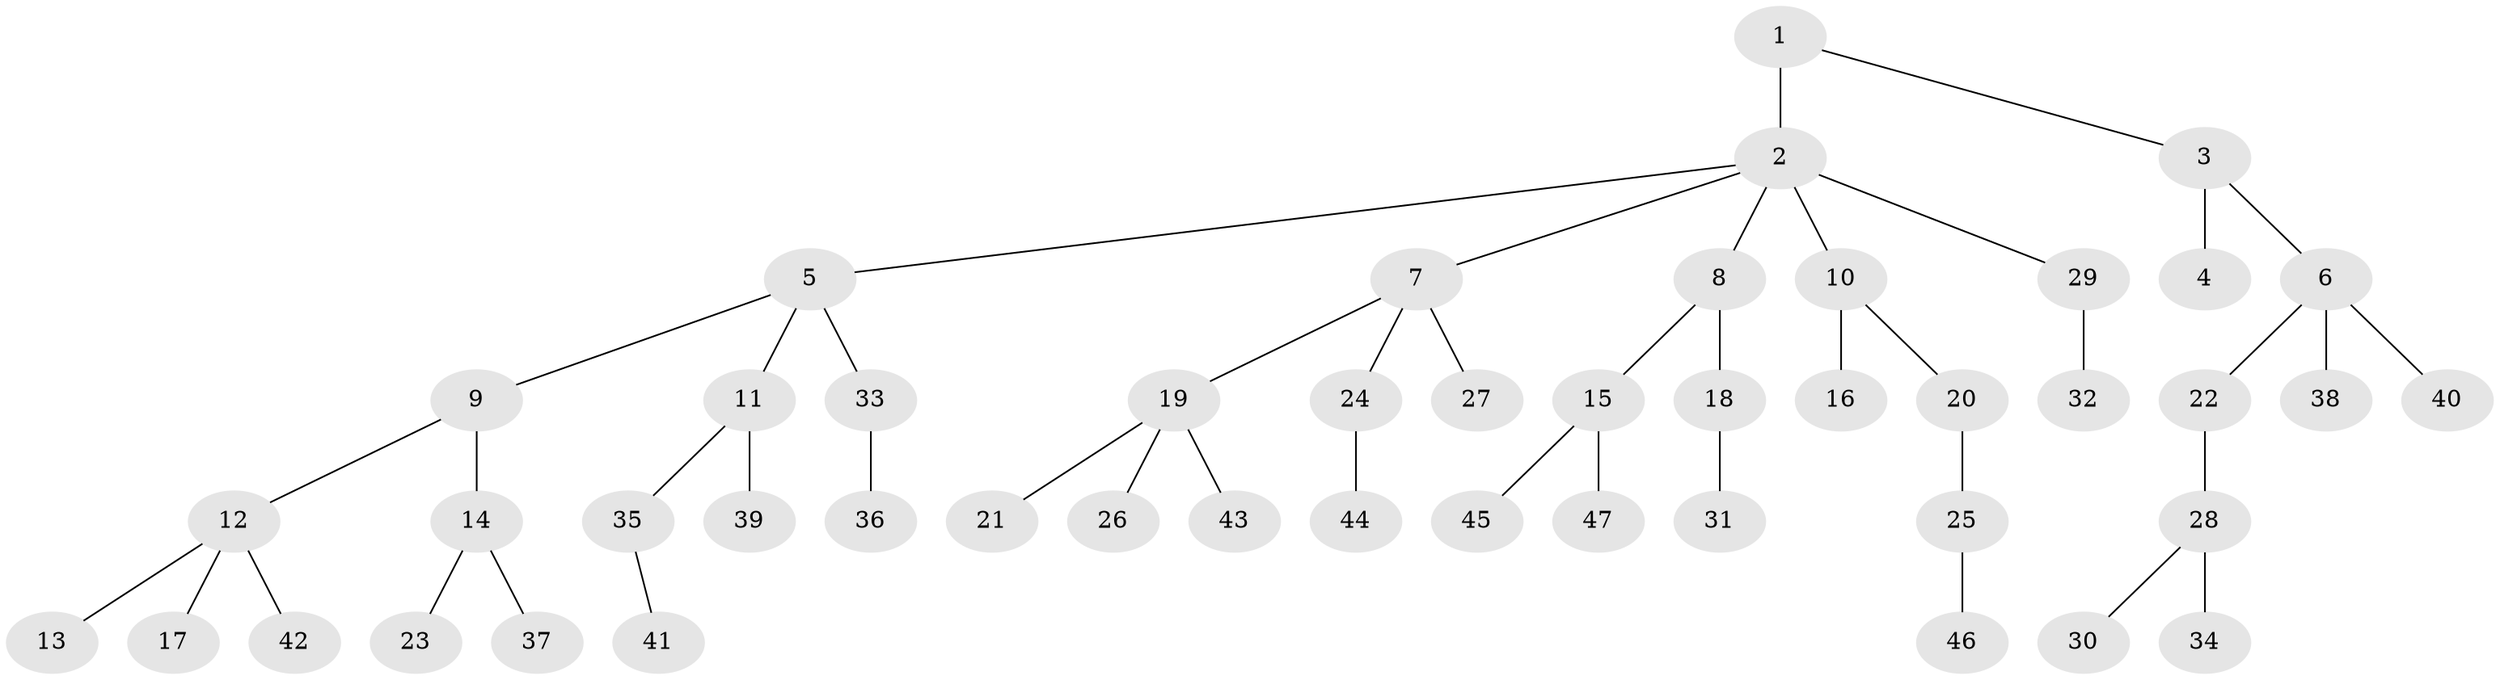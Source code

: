 // original degree distribution, {2: 0.23333333333333334, 8: 0.011111111111111112, 4: 0.08888888888888889, 5: 0.06666666666666667, 3: 0.06666666666666667, 1: 0.5333333333333333}
// Generated by graph-tools (version 1.1) at 2025/36/03/09/25 02:36:59]
// undirected, 47 vertices, 46 edges
graph export_dot {
graph [start="1"]
  node [color=gray90,style=filled];
  1;
  2;
  3;
  4;
  5;
  6;
  7;
  8;
  9;
  10;
  11;
  12;
  13;
  14;
  15;
  16;
  17;
  18;
  19;
  20;
  21;
  22;
  23;
  24;
  25;
  26;
  27;
  28;
  29;
  30;
  31;
  32;
  33;
  34;
  35;
  36;
  37;
  38;
  39;
  40;
  41;
  42;
  43;
  44;
  45;
  46;
  47;
  1 -- 2 [weight=2.0];
  1 -- 3 [weight=1.0];
  2 -- 5 [weight=1.0];
  2 -- 7 [weight=1.0];
  2 -- 8 [weight=1.0];
  2 -- 10 [weight=1.0];
  2 -- 29 [weight=1.0];
  3 -- 4 [weight=1.0];
  3 -- 6 [weight=1.0];
  5 -- 9 [weight=1.0];
  5 -- 11 [weight=1.0];
  5 -- 33 [weight=1.0];
  6 -- 22 [weight=1.0];
  6 -- 38 [weight=1.0];
  6 -- 40 [weight=1.0];
  7 -- 19 [weight=1.0];
  7 -- 24 [weight=1.0];
  7 -- 27 [weight=1.0];
  8 -- 15 [weight=1.0];
  8 -- 18 [weight=1.0];
  9 -- 12 [weight=1.0];
  9 -- 14 [weight=2.0];
  10 -- 16 [weight=1.0];
  10 -- 20 [weight=1.0];
  11 -- 35 [weight=1.0];
  11 -- 39 [weight=1.0];
  12 -- 13 [weight=1.0];
  12 -- 17 [weight=1.0];
  12 -- 42 [weight=1.0];
  14 -- 23 [weight=1.0];
  14 -- 37 [weight=1.0];
  15 -- 45 [weight=1.0];
  15 -- 47 [weight=1.0];
  18 -- 31 [weight=2.0];
  19 -- 21 [weight=1.0];
  19 -- 26 [weight=1.0];
  19 -- 43 [weight=1.0];
  20 -- 25 [weight=2.0];
  22 -- 28 [weight=1.0];
  24 -- 44 [weight=1.0];
  25 -- 46 [weight=1.0];
  28 -- 30 [weight=1.0];
  28 -- 34 [weight=2.0];
  29 -- 32 [weight=2.0];
  33 -- 36 [weight=2.0];
  35 -- 41 [weight=1.0];
}
